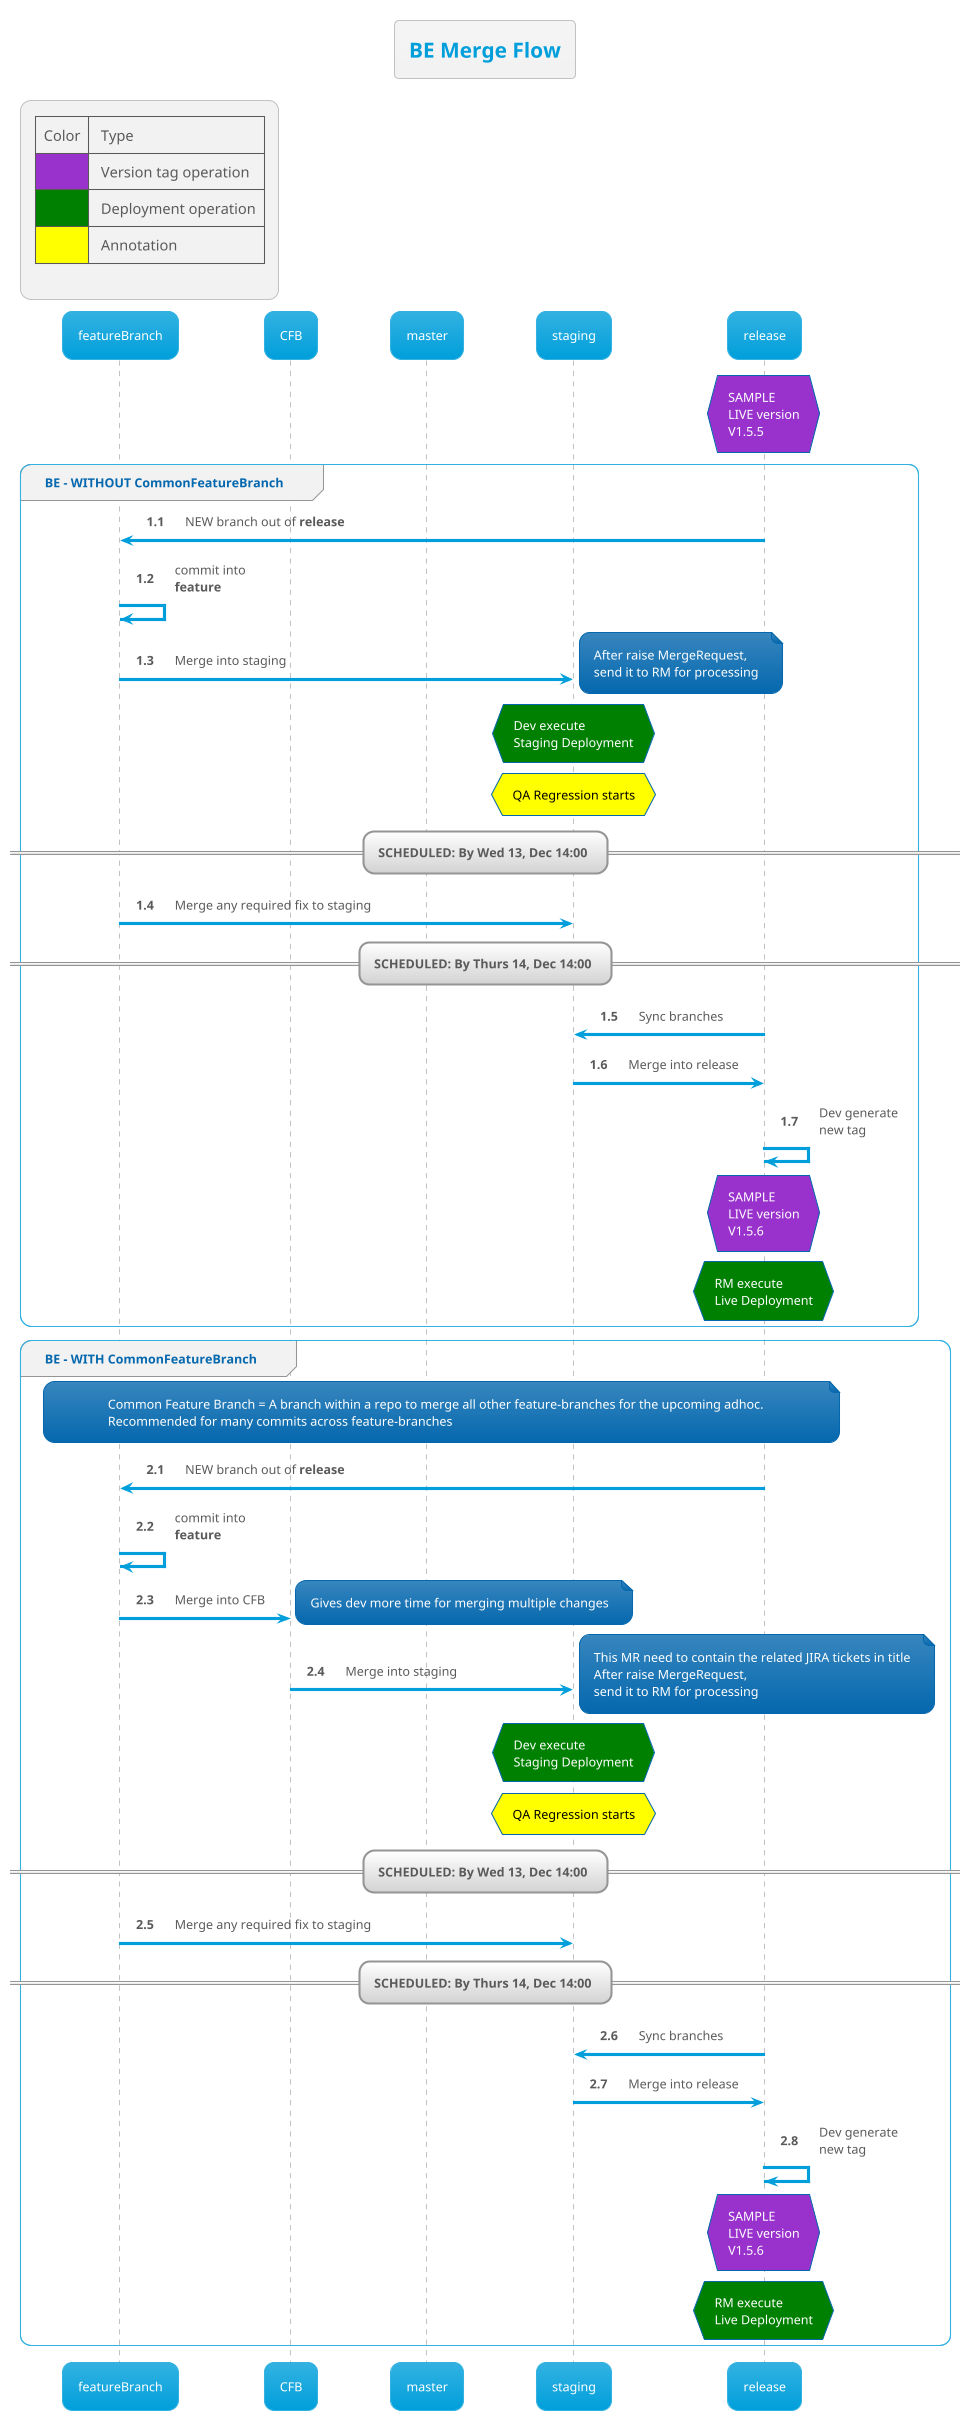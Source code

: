 @startuml
!theme bluegray
skinparam FooterFontColor black
skinparam DatabaseFontColor #007faf
skinparam ClassFontColor black
skinparam ClassBackgroundColor #d2d2d2

legend top left
    |Color| Type |
    |<#DarkOrchid>| Version tag operation|
    |<#Green>| Deployment operation|
    |<#Yellow>| Annotation|

endlegend

title <b>BE Merge</b> Flow

' box "RN Plugin Repository" 
    participant featureBranch as FB
    participant CFB as CFB
    participant master as master
    participant staging as staging
    participant release as release
' end box

autonumber 1.1
hnote over release #DarkOrchid:SAMPLE\nLIVE version\nV1.5.5


group BE - WITHOUT CommonFeatureBranch
    release -> FB: NEW branch out of <b>release</b>
    FB -> FB: commit into\n<b>feature</b>
    FB -> staging: Merge into staging
    note right: After raise MergeRequest,\nsend it to RM for processing
    hnote over staging #Green:Dev execute\nStaging Deployment
    hnote over staging #Yellow:<color #black>QA Regression starts</color>
    == SCHEDULED: By Wed 13, Dec 14:00 ==
    FB -> staging: Merge any required fix to staging

    == SCHEDULED: By Thurs 14, Dec 14:00 ==
    release -> staging: Sync branches
    staging -> release: Merge into release
    release -> release: Dev generate\nnew tag
    hnote over release #DarkOrchid:SAMPLE\nLIVE version\nV1.5.6
    hnote over release #Green:RM execute\nLive Deployment
    
end

autonumber inc A
group BE - WITH CommonFeatureBranch
    note  over FB,release: Common Feature Branch = A branch within a repo to merge all other feature-branches for the upcoming adhoc. \nRecommended for many commits across feature-branches
    
    release -> FB: NEW branch out of <b>release</b>
    FB -> FB: commit into\n<b>feature</b>
    ' == SCHEDULED: Anytime before Tue 19, Sep 11:30 ==
    FB -> CFB: Merge into CFB
    note right: Gives dev more time for merging multiple changes

    CFB -> staging: Merge into staging
    note right: This MR need to contain the related JIRA tickets in title\nAfter raise MergeRequest,\nsend it to RM for processing
    hnote over staging #Green:Dev execute\nStaging Deployment
    hnote over staging #Yellow:<color #black>QA Regression starts</color>
    == SCHEDULED: By Wed 13, Dec 14:00 ==
    FB -> staging: Merge any required fix to staging

    == SCHEDULED: By Thurs 14, Dec 14:00 ==
    release -> staging: Sync branches
    staging -> release: Merge into release
    release -> release: Dev generate\nnew tag
    hnote over release #DarkOrchid:SAMPLE\nLIVE version\nV1.5.6
    hnote over release #Green:RM execute\nLive Deployment
    
end

' autonumber inc A
' group RN
'     hnote over FB,release: Respective plugins handle branch management according to own plugin's 

'     == SCHEDULED: Tue 19, Sep 11:30-14:00 ==
'     hnote over FB,release: Provide plugin versions to RM:JingXue
'     hnote over FB,release: RM will communicate with RN DOD to build AppVersion\nthen provide version to QAs for testing

'     == SCHEDULED: Fri 22, Sep 10:00 ==
'     hnote over FB,release: RM will communicate with RN DOD to build AppVersion\nthen provide version to QAs for testing
    
'     hnote over release #DarkOrchid:SAMPLE\nLIVE version\nV1.5.6
'     hnote over staging #Green:Live\nDeployment
    
' end


@enduml